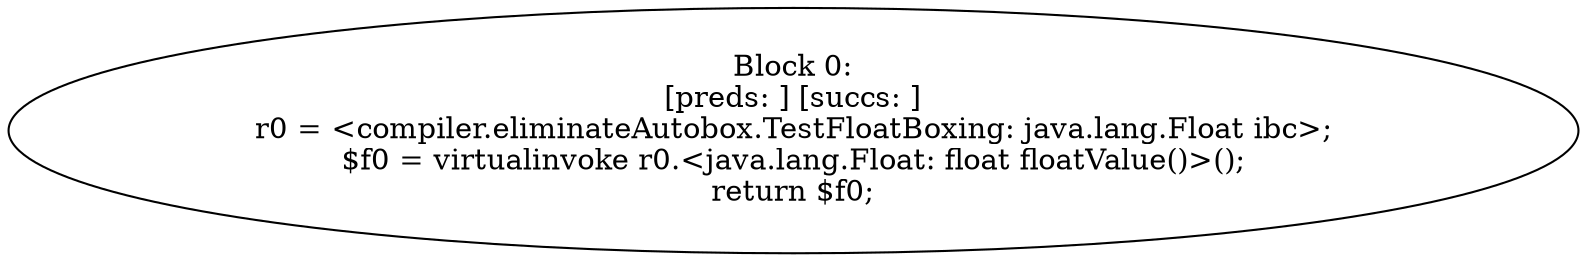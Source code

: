 digraph "unitGraph" {
    "Block 0:
[preds: ] [succs: ]
r0 = <compiler.eliminateAutobox.TestFloatBoxing: java.lang.Float ibc>;
$f0 = virtualinvoke r0.<java.lang.Float: float floatValue()>();
return $f0;
"
}
